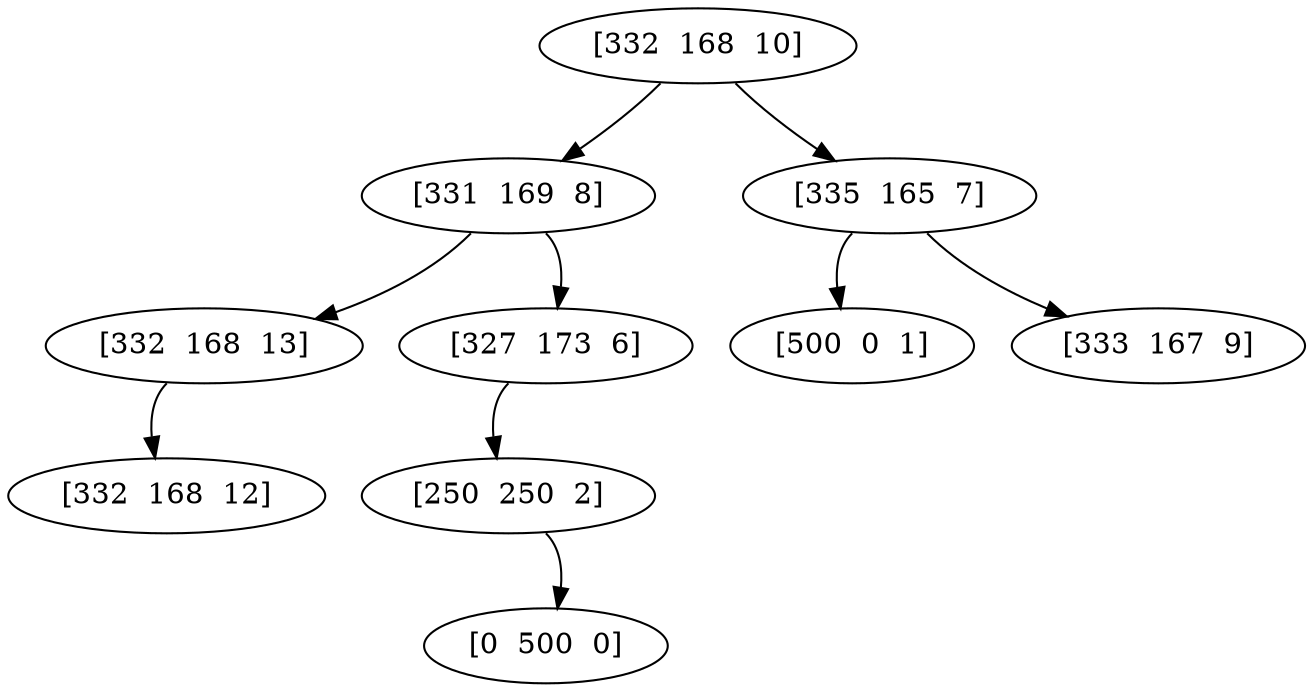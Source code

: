  digraph G {
"[332  168  10]" -> "[331  169  8]"[tailport=sw];
"[332  168  10]" -> "[335  165  7]"[tailport = se];
"[331  169  8]" -> "[332  168  13]"[tailport=sw];
"[331  169  8]" -> "[327  173  6]"[tailport = se];
"[335  165  7]" -> "[500  0  1]"[tailport=sw];
"[335  165  7]" -> "[333  167  9]"[tailport = se];
"[332  168  13]" -> "[332  168  12]"[tailport=sw];
"[327  173  6]" -> "[250  250  2]"[tailport=sw];
"[250  250  2]" -> "[0  500  0]"[tailport = se];
}
